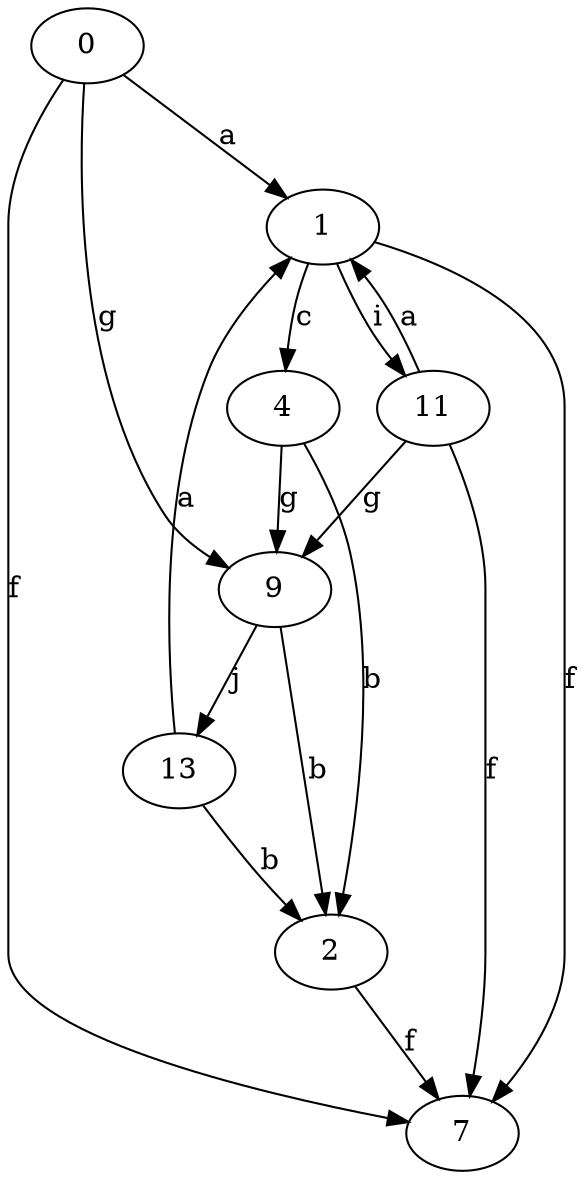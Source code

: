 strict digraph  {
0;
1;
2;
4;
7;
9;
11;
13;
0 -> 1  [label=a];
0 -> 7  [label=f];
0 -> 9  [label=g];
1 -> 4  [label=c];
1 -> 7  [label=f];
1 -> 11  [label=i];
2 -> 7  [label=f];
4 -> 2  [label=b];
4 -> 9  [label=g];
9 -> 2  [label=b];
9 -> 13  [label=j];
11 -> 1  [label=a];
11 -> 7  [label=f];
11 -> 9  [label=g];
13 -> 1  [label=a];
13 -> 2  [label=b];
}

